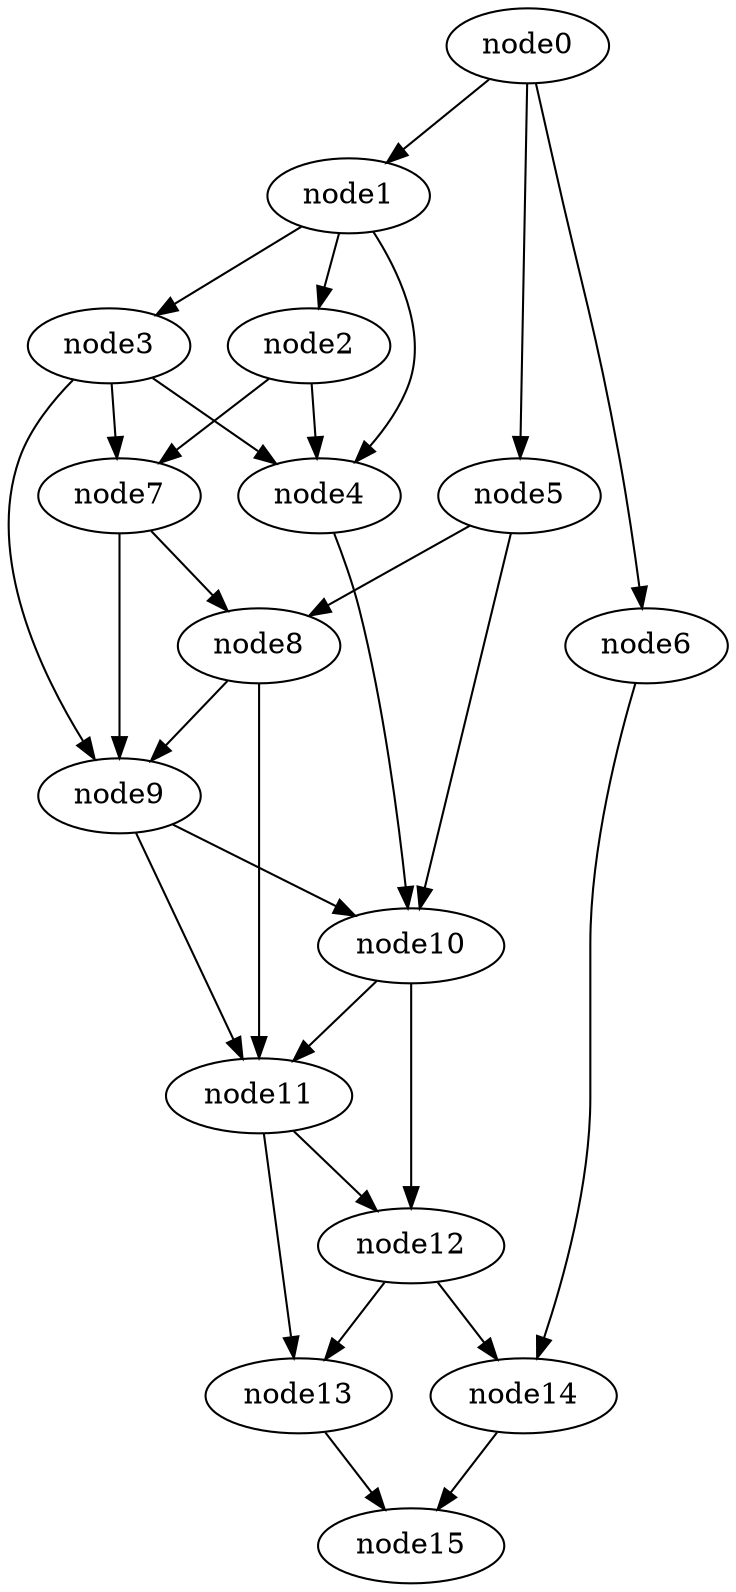 digraph g{
	node15
	node14 -> node15
	node13 -> node15
	node12 -> node14
	node12 -> node13
	node11 -> node13
	node11 -> node12
	node10 -> node12
	node10 -> node11
	node9 -> node11
	node9 -> node10
	node8 -> node11
	node8 -> node9
	node7 -> node9
	node7 -> node8
	node6 -> node14
	node5 -> node10
	node5 -> node8
	node4 -> node10
	node3 -> node9
	node3 -> node7
	node3 -> node4
	node2 -> node7
	node2 -> node4
	node1 -> node4
	node1 -> node3
	node1 -> node2
	node0 -> node6
	node0 -> node5
	node0 -> node1
}
